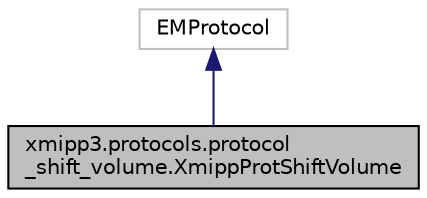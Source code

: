 digraph "xmipp3.protocols.protocol_shift_volume.XmippProtShiftVolume"
{
  edge [fontname="Helvetica",fontsize="10",labelfontname="Helvetica",labelfontsize="10"];
  node [fontname="Helvetica",fontsize="10",shape=record];
  Node0 [label="xmipp3.protocols.protocol\l_shift_volume.XmippProtShiftVolume",height=0.2,width=0.4,color="black", fillcolor="grey75", style="filled", fontcolor="black"];
  Node1 -> Node0 [dir="back",color="midnightblue",fontsize="10",style="solid",fontname="Helvetica"];
  Node1 [label="EMProtocol",height=0.2,width=0.4,color="grey75", fillcolor="white", style="filled"];
}
